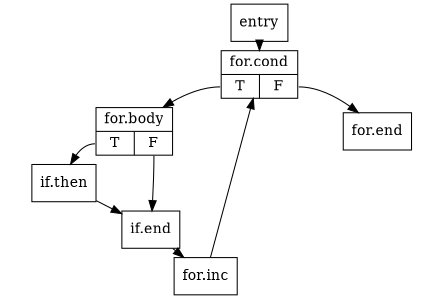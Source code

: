 digraph "CFG for 'odd_sum' function" {
        size="3,2";
        ratio=fill;
        fontsize="20";
        ranksep="0";
        arrowsize="0.5";
        margin="0";

	Node0x1018045e0 [shape=record,label="entry"];
	Node0x1018045e0 -> Node0x101804630;
	Node0x101804630 [shape=record,label="{for.cond|{<s0>T|<s1>F}}"];
	Node0x101804630:s0 -> Node0x101804680;
	Node0x101804630:s1 -> Node0x101806430;
	Node0x101804680 [shape=record,label="{for.body|{<s0>T|<s1>F}}"];
	Node0x101804680:s0 -> Node0x101806340;
	Node0x101804680:s1 -> Node0x101806390;
	Node0x101806340 [shape=record,label="{if.then}"];
	Node0x101806340 -> Node0x101806390;
	Node0x101806390 [shape=record,label="{if.end}"];
	Node0x101806390 -> Node0x1018063e0;
	Node0x1018063e0 [shape=record,label="{for.inc}"];
	Node0x1018063e0 -> Node0x101804630;
	Node0x101806430 [shape=record,label="{for.end}"];
 }
